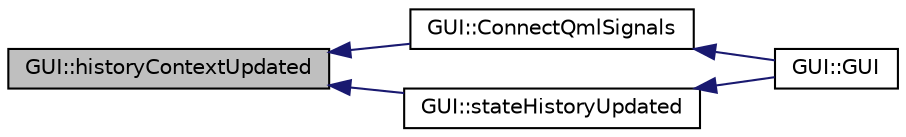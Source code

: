 digraph "GUI::historyContextUpdated"
{
  edge [fontname="Helvetica",fontsize="10",labelfontname="Helvetica",labelfontsize="10"];
  node [fontname="Helvetica",fontsize="10",shape=record];
  rankdir="LR";
  Node1 [label="GUI::historyContextUpdated",height=0.2,width=0.4,color="black", fillcolor="grey75", style="filled", fontcolor="black"];
  Node1 -> Node2 [dir="back",color="midnightblue",fontsize="10",style="solid",fontname="Helvetica"];
  Node2 [label="GUI::ConnectQmlSignals",height=0.2,width=0.4,color="black", fillcolor="white", style="filled",URL="$class_g_u_i.html#a73e61a6319f027011b91a0a652022702"];
  Node2 -> Node3 [dir="back",color="midnightblue",fontsize="10",style="solid",fontname="Helvetica"];
  Node3 [label="GUI::GUI",height=0.2,width=0.4,color="black", fillcolor="white", style="filled",URL="$class_g_u_i.html#a35d5fc00149b54cd5a44adf42c7aba80"];
  Node1 -> Node4 [dir="back",color="midnightblue",fontsize="10",style="solid",fontname="Helvetica"];
  Node4 [label="GUI::stateHistoryUpdated",height=0.2,width=0.4,color="black", fillcolor="white", style="filled",URL="$class_g_u_i.html#a32fb7eacfe7fbb043c590f44bc68d2f2"];
  Node4 -> Node3 [dir="back",color="midnightblue",fontsize="10",style="solid",fontname="Helvetica"];
}
